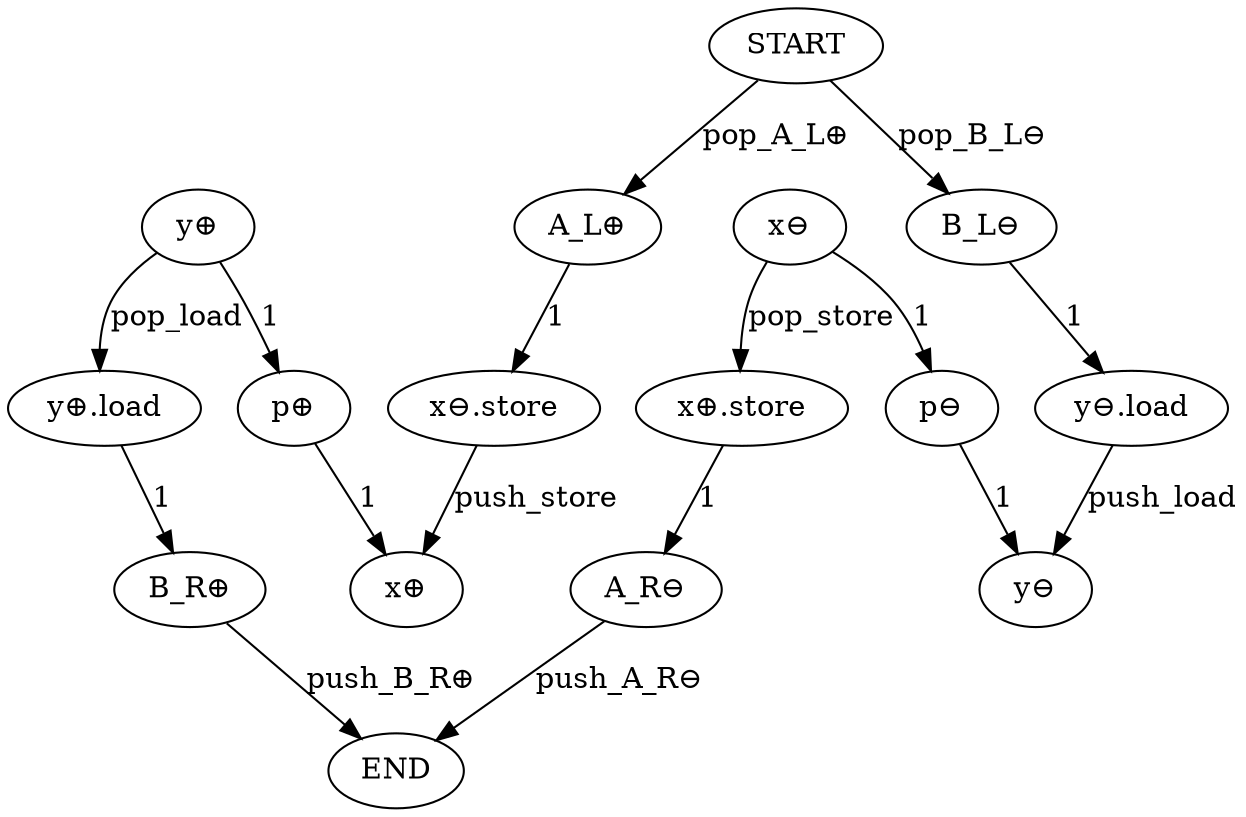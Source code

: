 digraph {
    0 [ label = "x⊖.store" ]
    1 [ label = "x⊕" ]
    2 [ label = "START" ]
    3 [ label = "A_L⊕" ]
    4 [ label = "A_R⊖" ]
    5 [ label = "END" ]
    6 [ label = "x⊖" ]
    7 [ label = "x⊕.store" ]
    8 [ label = "B_R⊕" ]
    9 [ label = "y⊕" ]
    10 [ label = "y⊕.load" ]
    11 [ label = "y⊖.load" ]
    12 [ label = "y⊖" ]
    13 [ label = "B_L⊖" ]
    14 [ label = "p⊕" ]
    15 [ label = "p⊖" ]
    0 -> 1 [ label = "push_store" ]
    2 -> 3 [ label = "pop_A_L⊕" ]
    4 -> 5 [ label = "push_A_R⊖" ]
    6 -> 7 [ label = "pop_store" ]
    8 -> 5 [ label = "push_B_R⊕" ]
    9 -> 10 [ label = "pop_load" ]
    11 -> 12 [ label = "push_load" ]
    2 -> 13 [ label = "pop_B_L⊖" ]
    3 -> 0 [ label = "1" ]
    7 -> 4 [ label = "1" ]
    14 -> 1 [ label = "1" ]
    6 -> 15 [ label = "1" ]
    9 -> 14 [ label = "1" ]
    15 -> 12 [ label = "1" ]
    10 -> 8 [ label = "1" ]
    13 -> 11 [ label = "1" ]
}
